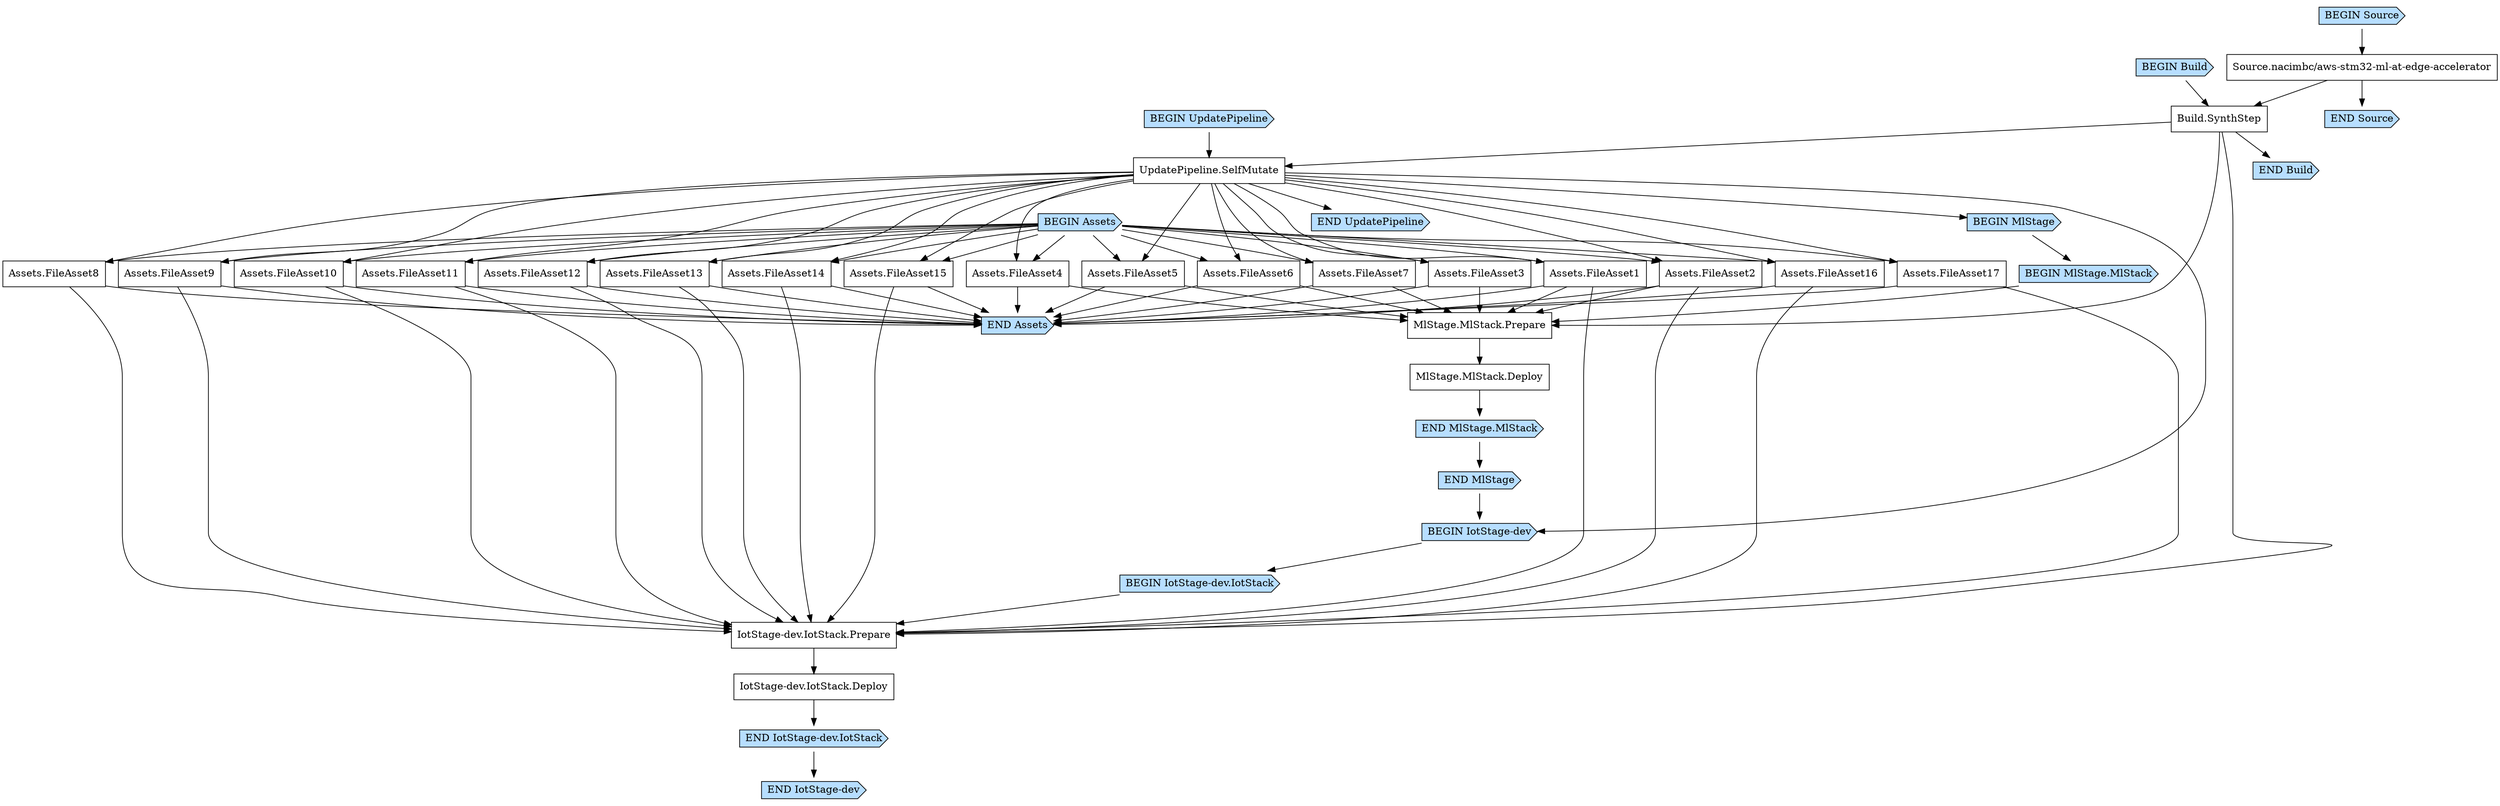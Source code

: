 digraph G {
  # Arrows represent an "unlocks" relationship (opposite of dependency). So chosen
  # because the layout looks more natural that way.
  # To represent subgraph dependencies, subgraphs are represented by BEGIN/END nodes.
  # To render: `dot -Tsvg PipelineStack1PipelineE30B3F3B.dot > graph.svg`, open in a browser.
  node [shape="box"];
"BEGIN Build" [shape="cds", style="filled", fillcolor="#b7deff"];
"END Build" [shape="cds", style="filled", fillcolor="#b7deff"];
"Build.SynthStep";
"Source.nacimbc/aws-stm32-ml-at-edge-accelerator" -> "Build.SynthStep";
"BEGIN Build" -> "Build.SynthStep";
"Build.SynthStep" -> "END Build";
"BEGIN UpdatePipeline" [shape="cds", style="filled", fillcolor="#b7deff"];
"END UpdatePipeline" [shape="cds", style="filled", fillcolor="#b7deff"];
"UpdatePipeline.SelfMutate";
"Build.SynthStep" -> "UpdatePipeline.SelfMutate";
"BEGIN UpdatePipeline" -> "UpdatePipeline.SelfMutate";
"UpdatePipeline.SelfMutate" -> "END UpdatePipeline";
"BEGIN Assets" [shape="cds", style="filled", fillcolor="#b7deff"];
"END Assets" [shape="cds", style="filled", fillcolor="#b7deff"];
"Assets.FileAsset1";
"UpdatePipeline.SelfMutate" -> "Assets.FileAsset1";
"Assets.FileAsset2";
"UpdatePipeline.SelfMutate" -> "Assets.FileAsset2";
"Assets.FileAsset3";
"UpdatePipeline.SelfMutate" -> "Assets.FileAsset3";
"Assets.FileAsset4";
"UpdatePipeline.SelfMutate" -> "Assets.FileAsset4";
"Assets.FileAsset5";
"UpdatePipeline.SelfMutate" -> "Assets.FileAsset5";
"Assets.FileAsset6";
"UpdatePipeline.SelfMutate" -> "Assets.FileAsset6";
"Assets.FileAsset7";
"UpdatePipeline.SelfMutate" -> "Assets.FileAsset7";
"Assets.FileAsset8";
"UpdatePipeline.SelfMutate" -> "Assets.FileAsset8";
"Assets.FileAsset9";
"UpdatePipeline.SelfMutate" -> "Assets.FileAsset9";
"Assets.FileAsset10";
"UpdatePipeline.SelfMutate" -> "Assets.FileAsset10";
"Assets.FileAsset11";
"UpdatePipeline.SelfMutate" -> "Assets.FileAsset11";
"Assets.FileAsset12";
"UpdatePipeline.SelfMutate" -> "Assets.FileAsset12";
"Assets.FileAsset13";
"UpdatePipeline.SelfMutate" -> "Assets.FileAsset13";
"Assets.FileAsset14";
"UpdatePipeline.SelfMutate" -> "Assets.FileAsset14";
"Assets.FileAsset15";
"UpdatePipeline.SelfMutate" -> "Assets.FileAsset15";
"Assets.FileAsset16";
"UpdatePipeline.SelfMutate" -> "Assets.FileAsset16";
"Assets.FileAsset17";
"UpdatePipeline.SelfMutate" -> "Assets.FileAsset17";
"BEGIN Assets" -> "Assets.FileAsset1";
"BEGIN Assets" -> "Assets.FileAsset10";
"BEGIN Assets" -> "Assets.FileAsset11";
"BEGIN Assets" -> "Assets.FileAsset12";
"BEGIN Assets" -> "Assets.FileAsset13";
"BEGIN Assets" -> "Assets.FileAsset14";
"BEGIN Assets" -> "Assets.FileAsset15";
"BEGIN Assets" -> "Assets.FileAsset16";
"BEGIN Assets" -> "Assets.FileAsset17";
"BEGIN Assets" -> "Assets.FileAsset2";
"BEGIN Assets" -> "Assets.FileAsset3";
"BEGIN Assets" -> "Assets.FileAsset4";
"BEGIN Assets" -> "Assets.FileAsset5";
"BEGIN Assets" -> "Assets.FileAsset6";
"BEGIN Assets" -> "Assets.FileAsset7";
"BEGIN Assets" -> "Assets.FileAsset8";
"BEGIN Assets" -> "Assets.FileAsset9";
"Assets.FileAsset1" -> "END Assets";
"Assets.FileAsset10" -> "END Assets";
"Assets.FileAsset11" -> "END Assets";
"Assets.FileAsset12" -> "END Assets";
"Assets.FileAsset13" -> "END Assets";
"Assets.FileAsset14" -> "END Assets";
"Assets.FileAsset15" -> "END Assets";
"Assets.FileAsset16" -> "END Assets";
"Assets.FileAsset17" -> "END Assets";
"Assets.FileAsset2" -> "END Assets";
"Assets.FileAsset3" -> "END Assets";
"Assets.FileAsset4" -> "END Assets";
"Assets.FileAsset5" -> "END Assets";
"Assets.FileAsset6" -> "END Assets";
"Assets.FileAsset7" -> "END Assets";
"Assets.FileAsset8" -> "END Assets";
"Assets.FileAsset9" -> "END Assets";
"BEGIN MlStage" [shape="cds", style="filled", fillcolor="#b7deff"];
"END MlStage" [shape="cds", style="filled", fillcolor="#b7deff"];
"UpdatePipeline.SelfMutate" -> "BEGIN MlStage";
"BEGIN MlStage.MlStack" [shape="cds", style="filled", fillcolor="#b7deff"];
"END MlStage.MlStack" [shape="cds", style="filled", fillcolor="#b7deff"];
"MlStage.MlStack.Deploy";
"MlStage.MlStack.Prepare" -> "MlStage.MlStack.Deploy";
"MlStage.MlStack.Prepare";
"Build.SynthStep" -> "MlStage.MlStack.Prepare";
"Assets.FileAsset1" -> "MlStage.MlStack.Prepare";
"Assets.FileAsset2" -> "MlStage.MlStack.Prepare";
"Assets.FileAsset3" -> "MlStage.MlStack.Prepare";
"Assets.FileAsset4" -> "MlStage.MlStack.Prepare";
"Assets.FileAsset5" -> "MlStage.MlStack.Prepare";
"Assets.FileAsset6" -> "MlStage.MlStack.Prepare";
"Assets.FileAsset7" -> "MlStage.MlStack.Prepare";
"BEGIN MlStage.MlStack" -> "MlStage.MlStack.Prepare";
"MlStage.MlStack.Deploy" -> "END MlStage.MlStack";
"BEGIN MlStage" -> "BEGIN MlStage.MlStack";
"END MlStage.MlStack" -> "END MlStage";
"BEGIN IotStage-dev" [shape="cds", style="filled", fillcolor="#b7deff"];
"END IotStage-dev" [shape="cds", style="filled", fillcolor="#b7deff"];
"UpdatePipeline.SelfMutate" -> "BEGIN IotStage-dev";
"END MlStage" -> "BEGIN IotStage-dev";
"BEGIN IotStage-dev.IotStack" [shape="cds", style="filled", fillcolor="#b7deff"];
"END IotStage-dev.IotStack" [shape="cds", style="filled", fillcolor="#b7deff"];
"IotStage-dev.IotStack.Deploy";
"IotStage-dev.IotStack.Prepare" -> "IotStage-dev.IotStack.Deploy";
"IotStage-dev.IotStack.Prepare";
"Build.SynthStep" -> "IotStage-dev.IotStack.Prepare";
"Assets.FileAsset8" -> "IotStage-dev.IotStack.Prepare";
"Assets.FileAsset9" -> "IotStage-dev.IotStack.Prepare";
"Assets.FileAsset10" -> "IotStage-dev.IotStack.Prepare";
"Assets.FileAsset2" -> "IotStage-dev.IotStack.Prepare";
"Assets.FileAsset1" -> "IotStage-dev.IotStack.Prepare";
"Assets.FileAsset11" -> "IotStage-dev.IotStack.Prepare";
"Assets.FileAsset12" -> "IotStage-dev.IotStack.Prepare";
"Assets.FileAsset13" -> "IotStage-dev.IotStack.Prepare";
"Assets.FileAsset14" -> "IotStage-dev.IotStack.Prepare";
"Assets.FileAsset15" -> "IotStage-dev.IotStack.Prepare";
"Assets.FileAsset16" -> "IotStage-dev.IotStack.Prepare";
"Assets.FileAsset17" -> "IotStage-dev.IotStack.Prepare";
"BEGIN IotStage-dev.IotStack" -> "IotStage-dev.IotStack.Prepare";
"IotStage-dev.IotStack.Deploy" -> "END IotStage-dev.IotStack";
"BEGIN IotStage-dev" -> "BEGIN IotStage-dev.IotStack";
"END IotStage-dev.IotStack" -> "END IotStage-dev";
"BEGIN Source" [shape="cds", style="filled", fillcolor="#b7deff"];
"END Source" [shape="cds", style="filled", fillcolor="#b7deff"];
"Source.nacimbc/aws-stm32-ml-at-edge-accelerator";
"BEGIN Source" -> "Source.nacimbc/aws-stm32-ml-at-edge-accelerator";
"Source.nacimbc/aws-stm32-ml-at-edge-accelerator" -> "END Source";
}